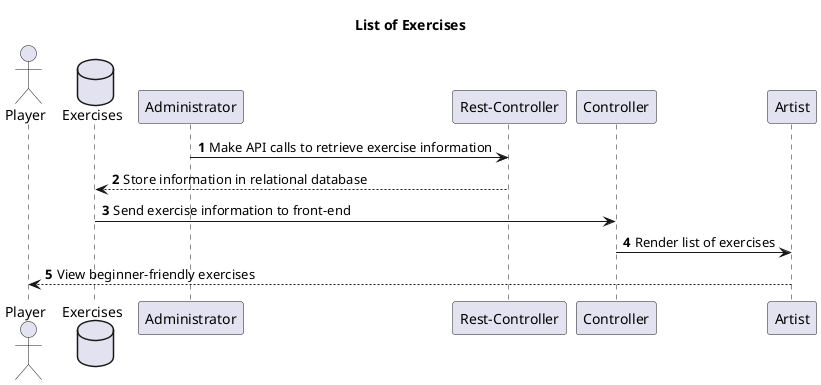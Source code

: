@startuml
title List of Exercises
autonumber

actor Player
Database Exercises

Administrator -> "Rest-Controller": Make API calls to retrieve exercise information
"Rest-Controller" --> Exercises: Store information in relational database
Exercises -> Controller: Send exercise information to front-end
Controller -> Artist: Render list of exercises
Artist --> Player: View beginner-friendly exercises



@enduml